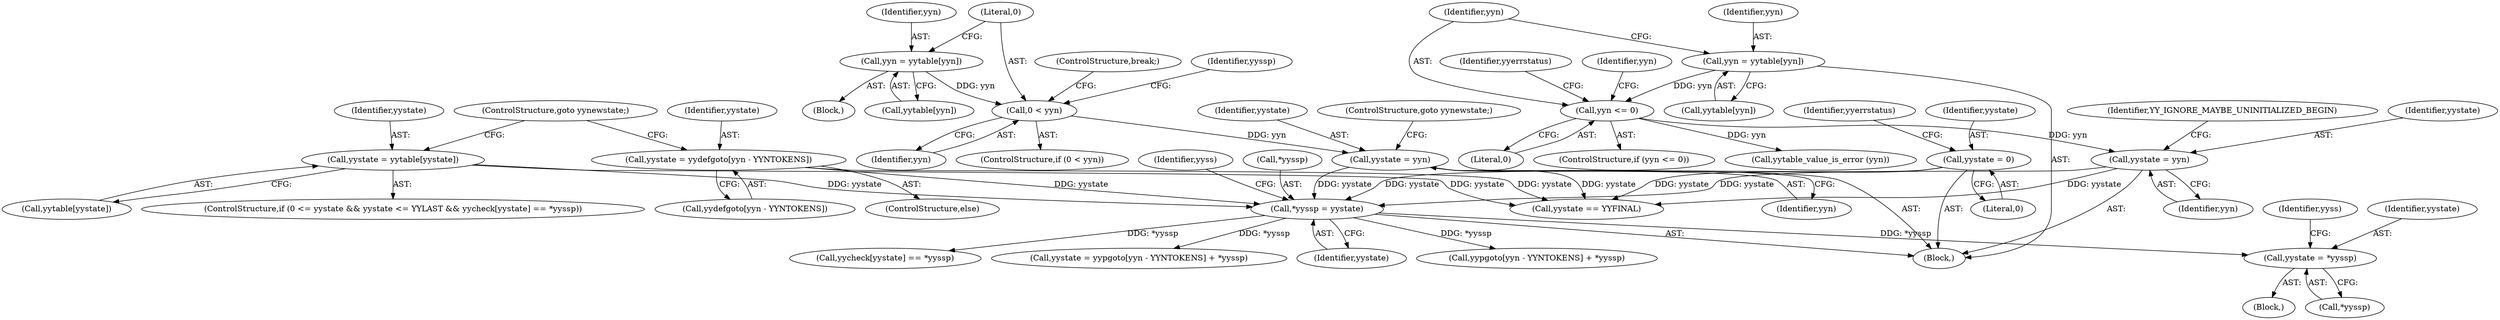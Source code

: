 digraph "0_yara_10e8bd3071677dd1fa76beeef4bc2fc427cea5e7_0@pointer" {
"1001533" [label="(Call,yystate = *yyssp)"];
"1000265" [label="(Call,*yyssp = yystate)"];
"1000467" [label="(Call,yystate = yyn)"];
"1000440" [label="(Call,yyn <= 0)"];
"1000434" [label="(Call,yyn = yytable[yyn])"];
"1001394" [label="(Call,yystate = yytable[yystate])"];
"1001400" [label="(Call,yystate = yydefgoto[yyn - YYNTOKENS])"];
"1001547" [label="(Call,yystate = yyn)"];
"1001514" [label="(Call,0 < yyn)"];
"1001508" [label="(Call,yyn = yytable[yyn])"];
"1000248" [label="(Call,yystate = 0)"];
"1001388" [label="(Call,yycheck[yystate] == *yyssp)"];
"1001479" [label="(Block,)"];
"1000435" [label="(Identifier,yyn)"];
"1001515" [label="(Literal,0)"];
"1000250" [label="(Literal,0)"];
"1001514" [label="(Call,0 < yyn)"];
"1001510" [label="(Call,yytable[yyn])"];
"1001402" [label="(Call,yydefgoto[yyn - YYNTOKENS])"];
"1001516" [label="(Identifier,yyn)"];
"1000442" [label="(Literal,0)"];
"1001507" [label="(Block,)"];
"1001549" [label="(Identifier,yyn)"];
"1000252" [label="(Identifier,yyerrstatus)"];
"1001401" [label="(Identifier,yystate)"];
"1000265" [label="(Call,*yyssp = yystate)"];
"1000197" [label="(Block,)"];
"1001400" [label="(Call,yystate = yydefgoto[yyn - YYNTOKENS])"];
"1001509" [label="(Identifier,yyn)"];
"1000266" [label="(Call,*yyssp)"];
"1000454" [label="(Identifier,yyerrstatus)"];
"1000467" [label="(Call,yystate = yyn)"];
"1001508" [label="(Call,yyn = yytable[yyn])"];
"1000468" [label="(Identifier,yystate)"];
"1001379" [label="(ControlStructure,if (0 <= yystate && yystate <= YYLAST && yycheck[yystate] == *yyssp))"];
"1000248" [label="(Call,yystate = 0)"];
"1000446" [label="(Identifier,yyn)"];
"1000441" [label="(Identifier,yyn)"];
"1001538" [label="(Identifier,yyss)"];
"1000272" [label="(Identifier,yyss)"];
"1001369" [label="(Call,yystate = yypgoto[yyn - YYNTOKENS] + *yyssp)"];
"1000249" [label="(Identifier,yystate)"];
"1001513" [label="(ControlStructure,if (0 < yyn))"];
"1001533" [label="(Call,yystate = *yyssp)"];
"1000472" [label="(Identifier,YY_IGNORE_MAYBE_UNINITIALIZED_BEGIN)"];
"1000268" [label="(Identifier,yystate)"];
"1001395" [label="(Identifier,yystate)"];
"1001550" [label="(ControlStructure,goto yynewstate;)"];
"1001548" [label="(Identifier,yystate)"];
"1000440" [label="(Call,yyn <= 0)"];
"1001547" [label="(Call,yystate = yyn)"];
"1000358" [label="(Call,yystate == YYFINAL)"];
"1001535" [label="(Call,*yyssp)"];
"1001517" [label="(ControlStructure,break;)"];
"1001371" [label="(Call,yypgoto[yyn - YYNTOKENS] + *yyssp)"];
"1000436" [label="(Call,yytable[yyn])"];
"1001520" [label="(Identifier,yyssp)"];
"1000469" [label="(Identifier,yyn)"];
"1001399" [label="(ControlStructure,else)"];
"1000445" [label="(Call,yytable_value_is_error (yyn))"];
"1001534" [label="(Identifier,yystate)"];
"1000434" [label="(Call,yyn = yytable[yyn])"];
"1001407" [label="(ControlStructure,goto yynewstate;)"];
"1001396" [label="(Call,yytable[yystate])"];
"1000439" [label="(ControlStructure,if (yyn <= 0))"];
"1001394" [label="(Call,yystate = yytable[yystate])"];
"1001533" -> "1001479"  [label="AST: "];
"1001533" -> "1001535"  [label="CFG: "];
"1001534" -> "1001533"  [label="AST: "];
"1001535" -> "1001533"  [label="AST: "];
"1001538" -> "1001533"  [label="CFG: "];
"1000265" -> "1001533"  [label="DDG: *yyssp"];
"1000265" -> "1000197"  [label="AST: "];
"1000265" -> "1000268"  [label="CFG: "];
"1000266" -> "1000265"  [label="AST: "];
"1000268" -> "1000265"  [label="AST: "];
"1000272" -> "1000265"  [label="CFG: "];
"1000467" -> "1000265"  [label="DDG: yystate"];
"1001394" -> "1000265"  [label="DDG: yystate"];
"1001400" -> "1000265"  [label="DDG: yystate"];
"1001547" -> "1000265"  [label="DDG: yystate"];
"1000248" -> "1000265"  [label="DDG: yystate"];
"1000265" -> "1001369"  [label="DDG: *yyssp"];
"1000265" -> "1001371"  [label="DDG: *yyssp"];
"1000265" -> "1001388"  [label="DDG: *yyssp"];
"1000467" -> "1000197"  [label="AST: "];
"1000467" -> "1000469"  [label="CFG: "];
"1000468" -> "1000467"  [label="AST: "];
"1000469" -> "1000467"  [label="AST: "];
"1000472" -> "1000467"  [label="CFG: "];
"1000467" -> "1000358"  [label="DDG: yystate"];
"1000440" -> "1000467"  [label="DDG: yyn"];
"1000440" -> "1000439"  [label="AST: "];
"1000440" -> "1000442"  [label="CFG: "];
"1000441" -> "1000440"  [label="AST: "];
"1000442" -> "1000440"  [label="AST: "];
"1000446" -> "1000440"  [label="CFG: "];
"1000454" -> "1000440"  [label="CFG: "];
"1000434" -> "1000440"  [label="DDG: yyn"];
"1000440" -> "1000445"  [label="DDG: yyn"];
"1000434" -> "1000197"  [label="AST: "];
"1000434" -> "1000436"  [label="CFG: "];
"1000435" -> "1000434"  [label="AST: "];
"1000436" -> "1000434"  [label="AST: "];
"1000441" -> "1000434"  [label="CFG: "];
"1001394" -> "1001379"  [label="AST: "];
"1001394" -> "1001396"  [label="CFG: "];
"1001395" -> "1001394"  [label="AST: "];
"1001396" -> "1001394"  [label="AST: "];
"1001407" -> "1001394"  [label="CFG: "];
"1001394" -> "1000358"  [label="DDG: yystate"];
"1001400" -> "1001399"  [label="AST: "];
"1001400" -> "1001402"  [label="CFG: "];
"1001401" -> "1001400"  [label="AST: "];
"1001402" -> "1001400"  [label="AST: "];
"1001407" -> "1001400"  [label="CFG: "];
"1001400" -> "1000358"  [label="DDG: yystate"];
"1001547" -> "1000197"  [label="AST: "];
"1001547" -> "1001549"  [label="CFG: "];
"1001548" -> "1001547"  [label="AST: "];
"1001549" -> "1001547"  [label="AST: "];
"1001550" -> "1001547"  [label="CFG: "];
"1001547" -> "1000358"  [label="DDG: yystate"];
"1001514" -> "1001547"  [label="DDG: yyn"];
"1001514" -> "1001513"  [label="AST: "];
"1001514" -> "1001516"  [label="CFG: "];
"1001515" -> "1001514"  [label="AST: "];
"1001516" -> "1001514"  [label="AST: "];
"1001517" -> "1001514"  [label="CFG: "];
"1001520" -> "1001514"  [label="CFG: "];
"1001508" -> "1001514"  [label="DDG: yyn"];
"1001508" -> "1001507"  [label="AST: "];
"1001508" -> "1001510"  [label="CFG: "];
"1001509" -> "1001508"  [label="AST: "];
"1001510" -> "1001508"  [label="AST: "];
"1001515" -> "1001508"  [label="CFG: "];
"1000248" -> "1000197"  [label="AST: "];
"1000248" -> "1000250"  [label="CFG: "];
"1000249" -> "1000248"  [label="AST: "];
"1000250" -> "1000248"  [label="AST: "];
"1000252" -> "1000248"  [label="CFG: "];
"1000248" -> "1000358"  [label="DDG: yystate"];
}
